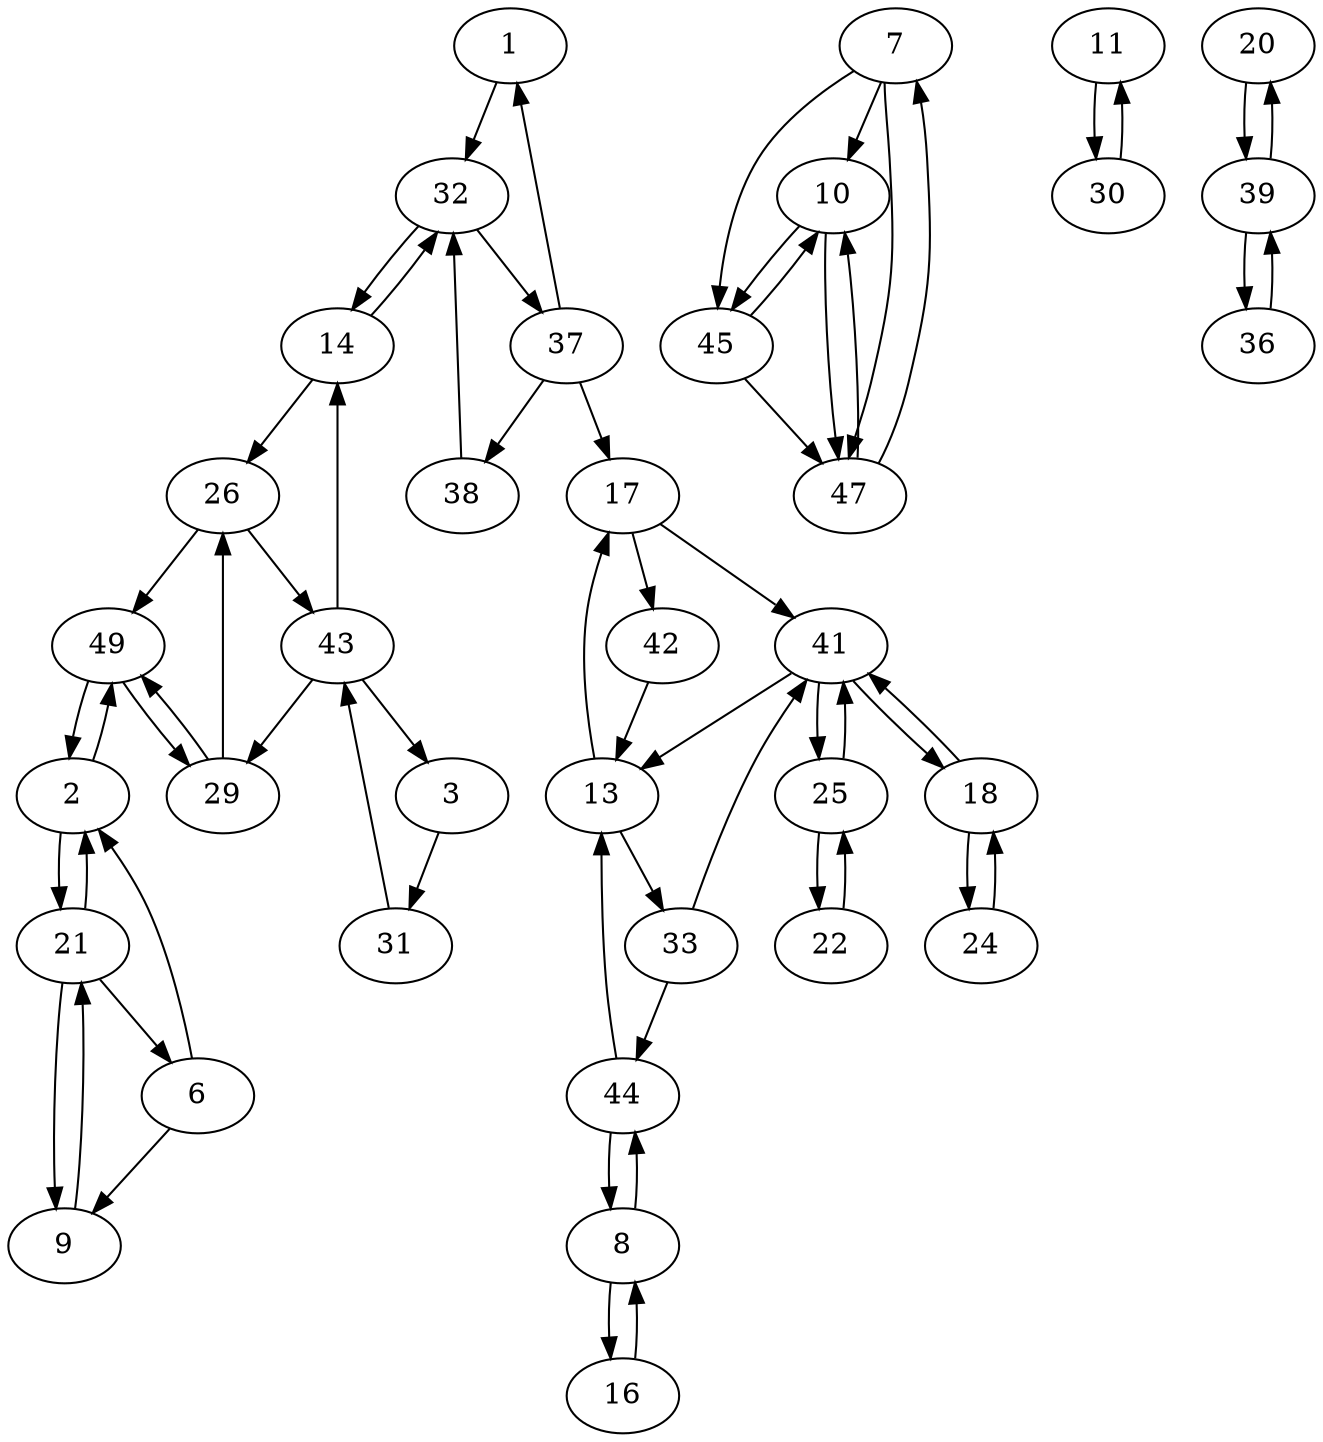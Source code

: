 digraph G {
  1 -> 32;
  2 -> 21;
  2 -> 49;
  3 -> 31;
  6 -> 2;
  6 -> 9;
  7 -> 10;
  7 -> 45;
  7 -> 47;
  8 -> 16;
  8 -> 44;
  9 -> 21;
  10 -> 45;
  10 -> 47;
  11 -> 30;
  13 -> 17;
  13 -> 33;
  14 -> 26;
  14 -> 32;
  16 -> 8;
  17 -> 41;
  17 -> 42;
  18 -> 24;
  18 -> 41;
  20 -> 39;
  21 -> 2;
  21 -> 6;
  21 -> 9;
  22 -> 25;
  24 -> 18;
  25 -> 22;
  25 -> 41;
  26 -> 43;
  26 -> 49;
  29 -> 26;
  29 -> 49;
  30 -> 11;
  31 -> 43;
  32 -> 14;
  32 -> 37;
  33 -> 41;
  33 -> 44;
  36 -> 39;
  37 -> 1;
  37 -> 17;
  37 -> 38;
  38 -> 32;
  39 -> 20;
  39 -> 36;
  41 -> 13;
  41 -> 18;
  41 -> 25;
  42 -> 13;
  43 -> 3;
  43 -> 14;
  43 -> 29;
  44 -> 8;
  44 -> 13;
  45 -> 10;
  45 -> 47;
  47 -> 7;
  47 -> 10;
  49 -> 2;
  49 -> 29;
}